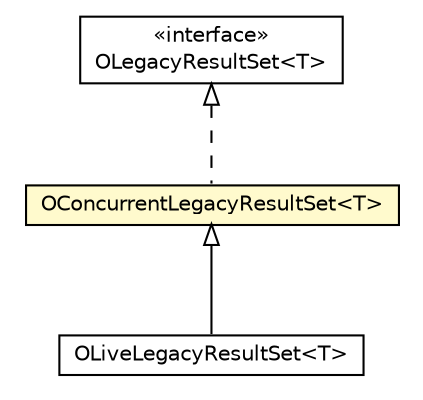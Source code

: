 #!/usr/local/bin/dot
#
# Class diagram 
# Generated by UMLGraph version R5_6-24-gf6e263 (http://www.umlgraph.org/)
#

digraph G {
	edge [fontname="Helvetica",fontsize=10,labelfontname="Helvetica",labelfontsize=10];
	node [fontname="Helvetica",fontsize=10,shape=plaintext];
	nodesep=0.25;
	ranksep=0.5;
	// com.orientechnologies.orient.core.sql.query.OLiveLegacyResultSet<T>
	c2244473 [label=<<table title="com.orientechnologies.orient.core.sql.query.OLiveLegacyResultSet" border="0" cellborder="1" cellspacing="0" cellpadding="2" port="p" href="./OLiveLegacyResultSet.html">
		<tr><td><table border="0" cellspacing="0" cellpadding="1">
<tr><td align="center" balign="center"> OLiveLegacyResultSet&lt;T&gt; </td></tr>
		</table></td></tr>
		</table>>, URL="./OLiveLegacyResultSet.html", fontname="Helvetica", fontcolor="black", fontsize=10.0];
	// com.orientechnologies.orient.core.sql.query.OConcurrentLegacyResultSet<T>
	c2244474 [label=<<table title="com.orientechnologies.orient.core.sql.query.OConcurrentLegacyResultSet" border="0" cellborder="1" cellspacing="0" cellpadding="2" port="p" bgcolor="lemonChiffon" href="./OConcurrentLegacyResultSet.html">
		<tr><td><table border="0" cellspacing="0" cellpadding="1">
<tr><td align="center" balign="center"> OConcurrentLegacyResultSet&lt;T&gt; </td></tr>
		</table></td></tr>
		</table>>, URL="./OConcurrentLegacyResultSet.html", fontname="Helvetica", fontcolor="black", fontsize=10.0];
	// com.orientechnologies.orient.core.sql.query.OLegacyResultSet<T>
	c2244479 [label=<<table title="com.orientechnologies.orient.core.sql.query.OLegacyResultSet" border="0" cellborder="1" cellspacing="0" cellpadding="2" port="p" href="./OLegacyResultSet.html">
		<tr><td><table border="0" cellspacing="0" cellpadding="1">
<tr><td align="center" balign="center"> &#171;interface&#187; </td></tr>
<tr><td align="center" balign="center"> OLegacyResultSet&lt;T&gt; </td></tr>
		</table></td></tr>
		</table>>, URL="./OLegacyResultSet.html", fontname="Helvetica", fontcolor="black", fontsize=10.0];
	//com.orientechnologies.orient.core.sql.query.OLiveLegacyResultSet<T> extends com.orientechnologies.orient.core.sql.query.OConcurrentLegacyResultSet<T>
	c2244474:p -> c2244473:p [dir=back,arrowtail=empty];
	//com.orientechnologies.orient.core.sql.query.OConcurrentLegacyResultSet<T> implements com.orientechnologies.orient.core.sql.query.OLegacyResultSet<T>
	c2244479:p -> c2244474:p [dir=back,arrowtail=empty,style=dashed];
}


